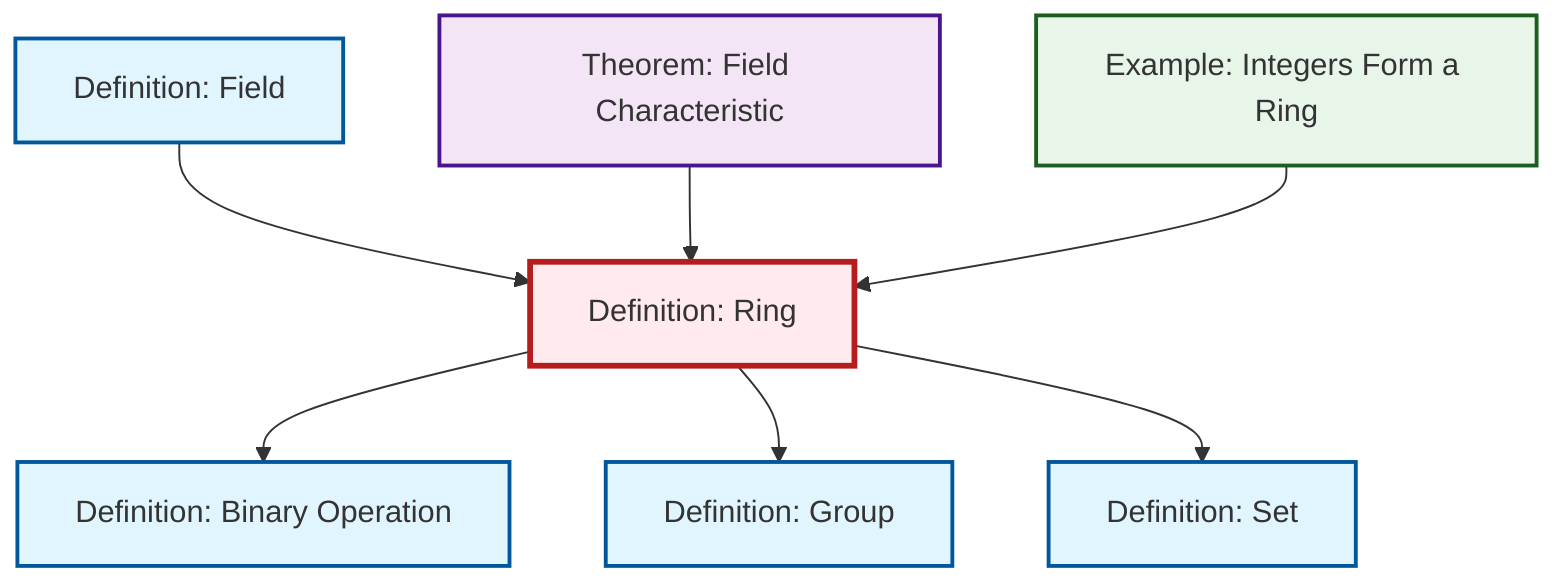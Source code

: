 graph TD
    classDef definition fill:#e1f5fe,stroke:#01579b,stroke-width:2px
    classDef theorem fill:#f3e5f5,stroke:#4a148c,stroke-width:2px
    classDef axiom fill:#fff3e0,stroke:#e65100,stroke-width:2px
    classDef example fill:#e8f5e9,stroke:#1b5e20,stroke-width:2px
    classDef current fill:#ffebee,stroke:#b71c1c,stroke-width:3px
    ex-integers-ring["Example: Integers Form a Ring"]:::example
    thm-field-characteristic["Theorem: Field Characteristic"]:::theorem
    def-set["Definition: Set"]:::definition
    def-field["Definition: Field"]:::definition
    def-group["Definition: Group"]:::definition
    def-ring["Definition: Ring"]:::definition
    def-binary-operation["Definition: Binary Operation"]:::definition
    def-field --> def-ring
    def-ring --> def-binary-operation
    thm-field-characteristic --> def-ring
    ex-integers-ring --> def-ring
    def-ring --> def-group
    def-ring --> def-set
    class def-ring current